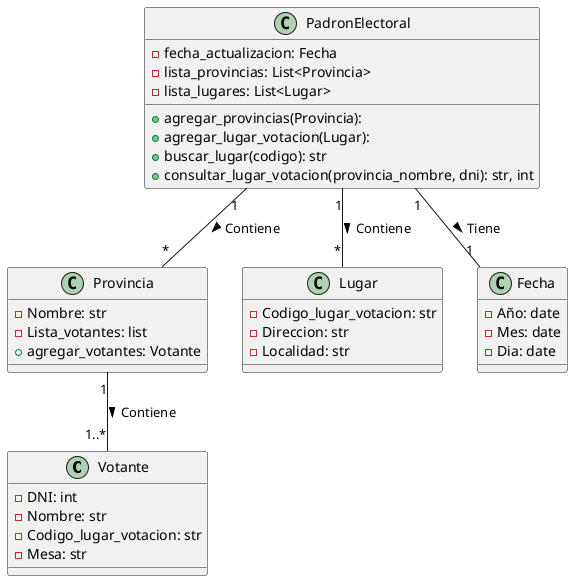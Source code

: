 @startuml

class Votante {
    - DNI: int
    - Nombre: str
    - Codigo_lugar_votacion: str
    - Mesa: str
}

class Provincia {
    - Nombre: str
    - Lista_votantes: list
    + agregar_votantes: Votante
}

class Lugar {
    - Codigo_lugar_votacion: str
    - Direccion: str 
    - Localidad: str
}


class PadronElectoral {
    - fecha_actualizacion: Fecha
    - lista_provincias: List<Provincia>
    - lista_lugares: List<Lugar>
    + agregar_provincias(Provincia):
    + agregar_lugar_votacion(Lugar):
    + buscar_lugar(codigo): str
    + consultar_lugar_votacion(provincia_nombre, dni): str, int
}

class Fecha {
    - Año: date
    - Mes: date
    - Dia: date
}

PadronElectoral "1" -- "1" Fecha: Tiene >
PadronElectoral "1" -- "*" Lugar : Contiene >
PadronElectoral "1" -- "*" Provincia : Contiene >
Provincia "1" -- "1..*" Votante: Contiene >

@enduml



